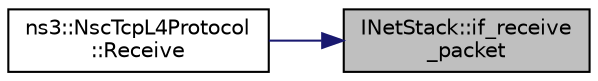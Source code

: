 digraph "INetStack::if_receive_packet"
{
 // LATEX_PDF_SIZE
  edge [fontname="Helvetica",fontsize="10",labelfontname="Helvetica",labelfontsize="10"];
  node [fontname="Helvetica",fontsize="10",shape=record];
  rankdir="RL";
  Node1 [label="INetStack::if_receive\l_packet",height=0.2,width=0.4,color="black", fillcolor="grey75", style="filled", fontcolor="black",tooltip="Deliver complete packet to the NSC network stack."];
  Node1 -> Node2 [dir="back",color="midnightblue",fontsize="10",style="solid",fontname="Helvetica"];
  Node2 [label="ns3::NscTcpL4Protocol\l::Receive",height=0.2,width=0.4,color="black", fillcolor="white", style="filled",URL="$classns3_1_1_nsc_tcp_l4_protocol.html#a6e7e849a94635f93115ce30fdacb469d",tooltip="Called from lower-level layers to send the packet up in the stack."];
}
